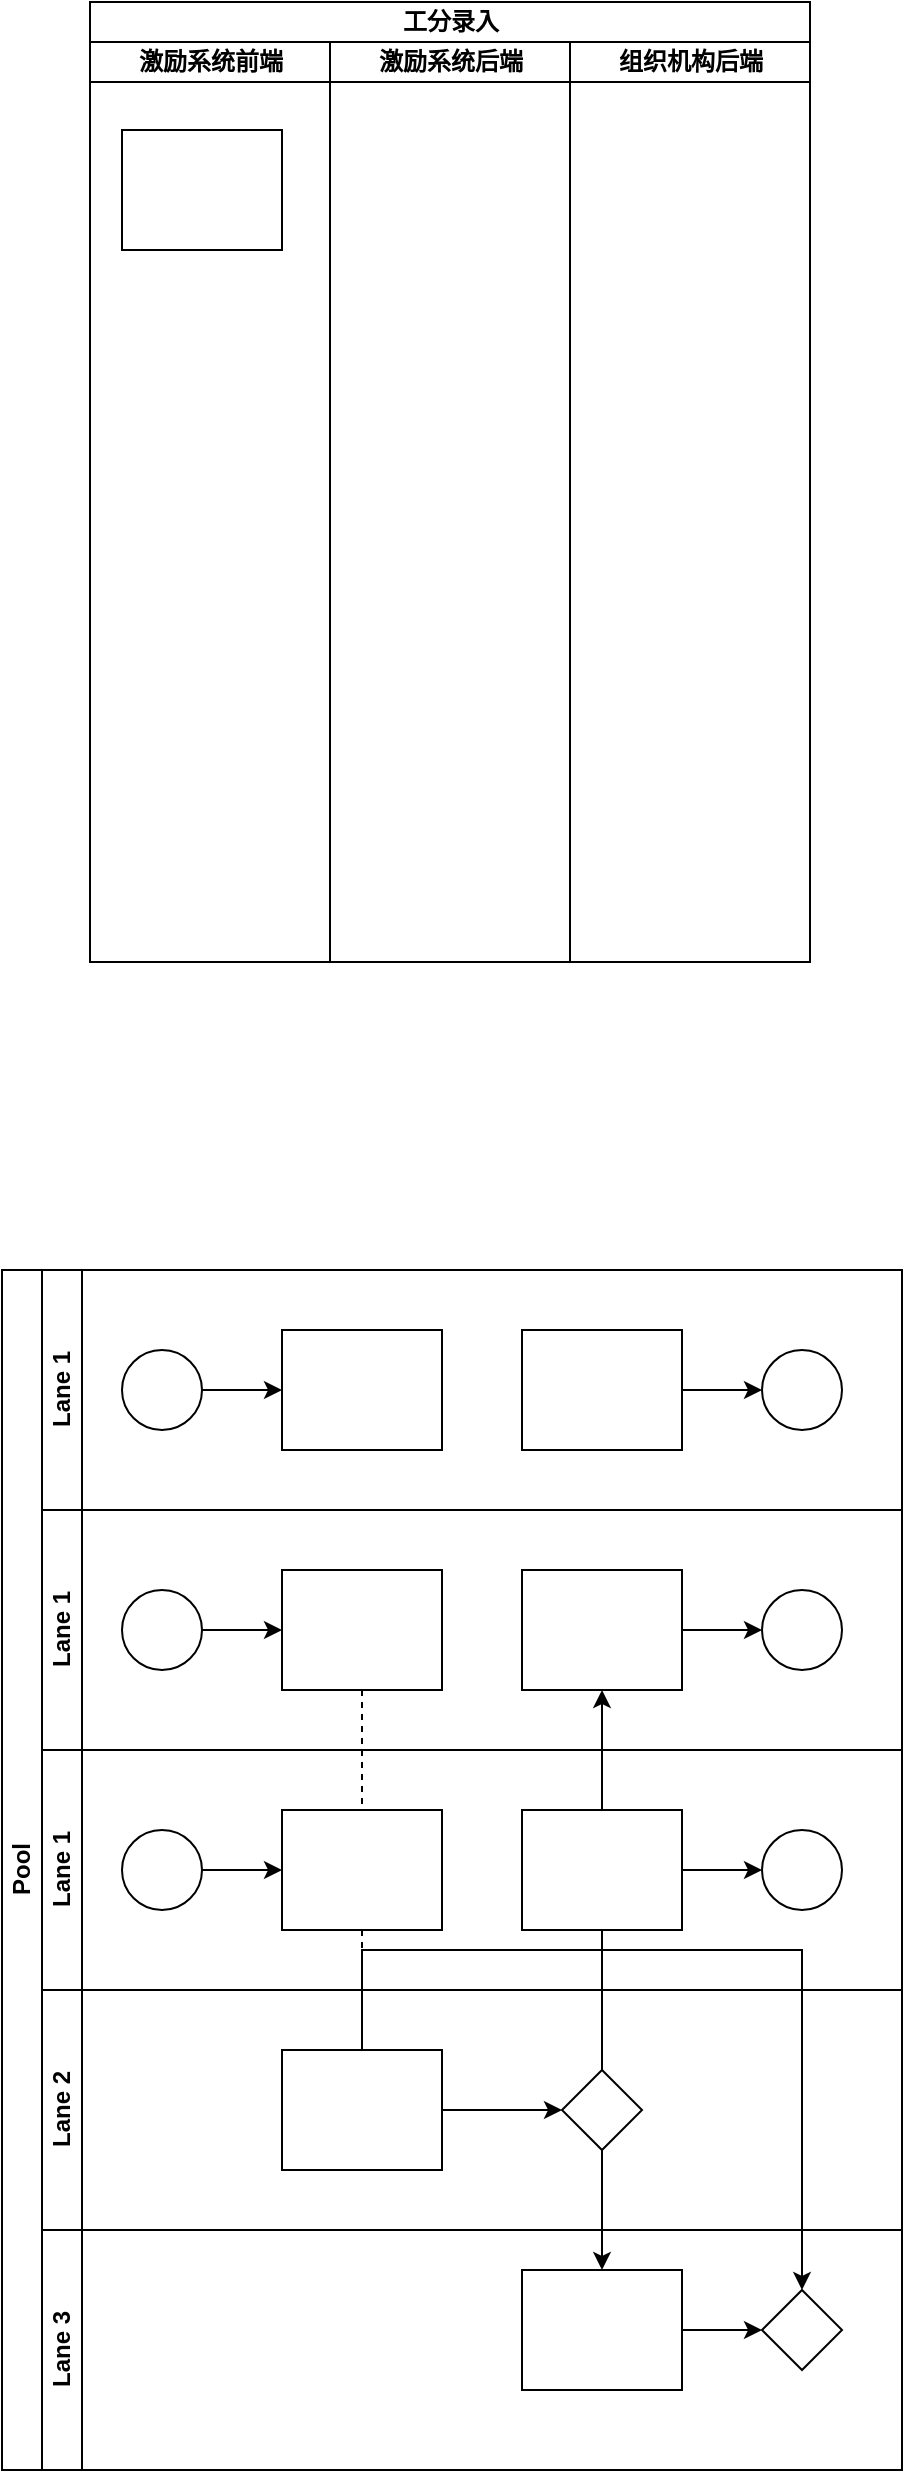 <mxfile version="14.4.2" type="github">
  <diagram id="prtHgNgQTEPvFCAcTncT" name="Page-1">
    <mxGraphModel dx="1422" dy="1875" grid="1" gridSize="10" guides="1" tooltips="1" connect="1" arrows="1" fold="1" page="1" pageScale="1" pageWidth="827" pageHeight="1169" math="0" shadow="0">
      <root>
        <mxCell id="0" />
        <mxCell id="1" parent="0" />
        <mxCell id="dNxyNK7c78bLwvsdeMH5-19" value="Pool" style="swimlane;html=1;childLayout=stackLayout;resizeParent=1;resizeParentMax=0;horizontal=0;startSize=20;horizontalStack=0;direction=east;" parent="1" vertex="1">
          <mxGeometry x="190" y="50" width="450" height="600" as="geometry" />
        </mxCell>
        <mxCell id="dNxyNK7c78bLwvsdeMH5-27" value="" style="edgeStyle=orthogonalEdgeStyle;rounded=0;orthogonalLoop=1;jettySize=auto;html=1;dashed=1;endArrow=none;endFill=0;" parent="dNxyNK7c78bLwvsdeMH5-19" source="dNxyNK7c78bLwvsdeMH5-24" target="dNxyNK7c78bLwvsdeMH5-26" edge="1">
          <mxGeometry relative="1" as="geometry" />
        </mxCell>
        <mxCell id="dNxyNK7c78bLwvsdeMH5-31" style="edgeStyle=orthogonalEdgeStyle;rounded=0;orthogonalLoop=1;jettySize=auto;html=1;endArrow=classic;endFill=1;" parent="dNxyNK7c78bLwvsdeMH5-19" source="dNxyNK7c78bLwvsdeMH5-28" target="dNxyNK7c78bLwvsdeMH5-30" edge="1">
          <mxGeometry relative="1" as="geometry" />
        </mxCell>
        <mxCell id="dNxyNK7c78bLwvsdeMH5-35" style="edgeStyle=orthogonalEdgeStyle;rounded=0;orthogonalLoop=1;jettySize=auto;html=1;endArrow=classic;endFill=1;" parent="dNxyNK7c78bLwvsdeMH5-19" source="dNxyNK7c78bLwvsdeMH5-28" target="dNxyNK7c78bLwvsdeMH5-34" edge="1">
          <mxGeometry relative="1" as="geometry" />
        </mxCell>
        <mxCell id="dNxyNK7c78bLwvsdeMH5-38" style="edgeStyle=orthogonalEdgeStyle;rounded=0;orthogonalLoop=1;jettySize=auto;html=1;endArrow=classic;endFill=1;" parent="dNxyNK7c78bLwvsdeMH5-19" source="dNxyNK7c78bLwvsdeMH5-26" target="dNxyNK7c78bLwvsdeMH5-36" edge="1">
          <mxGeometry relative="1" as="geometry">
            <Array as="points">
              <mxPoint x="180" y="340" />
              <mxPoint x="400" y="340" />
            </Array>
          </mxGeometry>
        </mxCell>
        <mxCell id="nZk0RS3VTi37WjkvXvWl-8" value="Lane 1" style="swimlane;html=1;startSize=20;horizontal=0;" vertex="1" parent="dNxyNK7c78bLwvsdeMH5-19">
          <mxGeometry x="20" width="430" height="120" as="geometry" />
        </mxCell>
        <mxCell id="nZk0RS3VTi37WjkvXvWl-9" value="" style="edgeStyle=orthogonalEdgeStyle;rounded=0;orthogonalLoop=1;jettySize=auto;html=1;" edge="1" parent="nZk0RS3VTi37WjkvXvWl-8" source="nZk0RS3VTi37WjkvXvWl-10" target="nZk0RS3VTi37WjkvXvWl-11">
          <mxGeometry relative="1" as="geometry" />
        </mxCell>
        <mxCell id="nZk0RS3VTi37WjkvXvWl-10" value="" style="ellipse;whiteSpace=wrap;html=1;" vertex="1" parent="nZk0RS3VTi37WjkvXvWl-8">
          <mxGeometry x="40" y="40" width="40" height="40" as="geometry" />
        </mxCell>
        <mxCell id="nZk0RS3VTi37WjkvXvWl-11" value="" style="rounded=0;whiteSpace=wrap;html=1;fontFamily=Helvetica;fontSize=12;fontColor=#000000;align=center;" vertex="1" parent="nZk0RS3VTi37WjkvXvWl-8">
          <mxGeometry x="120" y="30" width="80" height="60" as="geometry" />
        </mxCell>
        <mxCell id="nZk0RS3VTi37WjkvXvWl-12" value="" style="edgeStyle=orthogonalEdgeStyle;rounded=0;orthogonalLoop=1;jettySize=auto;html=1;endArrow=classic;endFill=1;" edge="1" parent="nZk0RS3VTi37WjkvXvWl-8" source="nZk0RS3VTi37WjkvXvWl-13" target="nZk0RS3VTi37WjkvXvWl-14">
          <mxGeometry relative="1" as="geometry" />
        </mxCell>
        <mxCell id="nZk0RS3VTi37WjkvXvWl-13" value="" style="rounded=0;whiteSpace=wrap;html=1;fontFamily=Helvetica;fontSize=12;fontColor=#000000;align=center;" vertex="1" parent="nZk0RS3VTi37WjkvXvWl-8">
          <mxGeometry x="240" y="30" width="80" height="60" as="geometry" />
        </mxCell>
        <mxCell id="nZk0RS3VTi37WjkvXvWl-14" value="" style="ellipse;whiteSpace=wrap;html=1;" vertex="1" parent="nZk0RS3VTi37WjkvXvWl-8">
          <mxGeometry x="360" y="40" width="40" height="40" as="geometry" />
        </mxCell>
        <mxCell id="dNxyNK7c78bLwvsdeMH5-20" value="Lane 1" style="swimlane;html=1;startSize=20;horizontal=0;" parent="dNxyNK7c78bLwvsdeMH5-19" vertex="1">
          <mxGeometry x="20" y="120" width="430" height="120" as="geometry" />
        </mxCell>
        <mxCell id="dNxyNK7c78bLwvsdeMH5-25" value="" style="edgeStyle=orthogonalEdgeStyle;rounded=0;orthogonalLoop=1;jettySize=auto;html=1;" parent="dNxyNK7c78bLwvsdeMH5-20" source="dNxyNK7c78bLwvsdeMH5-23" target="dNxyNK7c78bLwvsdeMH5-24" edge="1">
          <mxGeometry relative="1" as="geometry" />
        </mxCell>
        <mxCell id="dNxyNK7c78bLwvsdeMH5-23" value="" style="ellipse;whiteSpace=wrap;html=1;" parent="dNxyNK7c78bLwvsdeMH5-20" vertex="1">
          <mxGeometry x="40" y="40" width="40" height="40" as="geometry" />
        </mxCell>
        <mxCell id="dNxyNK7c78bLwvsdeMH5-24" value="" style="rounded=0;whiteSpace=wrap;html=1;fontFamily=Helvetica;fontSize=12;fontColor=#000000;align=center;" parent="dNxyNK7c78bLwvsdeMH5-20" vertex="1">
          <mxGeometry x="120" y="30" width="80" height="60" as="geometry" />
        </mxCell>
        <mxCell id="dNxyNK7c78bLwvsdeMH5-33" value="" style="edgeStyle=orthogonalEdgeStyle;rounded=0;orthogonalLoop=1;jettySize=auto;html=1;endArrow=classic;endFill=1;" parent="dNxyNK7c78bLwvsdeMH5-20" source="dNxyNK7c78bLwvsdeMH5-30" target="dNxyNK7c78bLwvsdeMH5-32" edge="1">
          <mxGeometry relative="1" as="geometry" />
        </mxCell>
        <mxCell id="dNxyNK7c78bLwvsdeMH5-30" value="" style="rounded=0;whiteSpace=wrap;html=1;fontFamily=Helvetica;fontSize=12;fontColor=#000000;align=center;" parent="dNxyNK7c78bLwvsdeMH5-20" vertex="1">
          <mxGeometry x="240" y="30" width="80" height="60" as="geometry" />
        </mxCell>
        <mxCell id="dNxyNK7c78bLwvsdeMH5-32" value="" style="ellipse;whiteSpace=wrap;html=1;" parent="dNxyNK7c78bLwvsdeMH5-20" vertex="1">
          <mxGeometry x="360" y="40" width="40" height="40" as="geometry" />
        </mxCell>
        <mxCell id="nZk0RS3VTi37WjkvXvWl-1" value="Lane 1" style="swimlane;html=1;startSize=20;horizontal=0;" vertex="1" parent="dNxyNK7c78bLwvsdeMH5-19">
          <mxGeometry x="20" y="240" width="430" height="120" as="geometry" />
        </mxCell>
        <mxCell id="nZk0RS3VTi37WjkvXvWl-2" value="" style="edgeStyle=orthogonalEdgeStyle;rounded=0;orthogonalLoop=1;jettySize=auto;html=1;" edge="1" parent="nZk0RS3VTi37WjkvXvWl-1" source="nZk0RS3VTi37WjkvXvWl-3" target="nZk0RS3VTi37WjkvXvWl-4">
          <mxGeometry relative="1" as="geometry" />
        </mxCell>
        <mxCell id="nZk0RS3VTi37WjkvXvWl-3" value="" style="ellipse;whiteSpace=wrap;html=1;" vertex="1" parent="nZk0RS3VTi37WjkvXvWl-1">
          <mxGeometry x="40" y="40" width="40" height="40" as="geometry" />
        </mxCell>
        <mxCell id="nZk0RS3VTi37WjkvXvWl-4" value="" style="rounded=0;whiteSpace=wrap;html=1;fontFamily=Helvetica;fontSize=12;fontColor=#000000;align=center;" vertex="1" parent="nZk0RS3VTi37WjkvXvWl-1">
          <mxGeometry x="120" y="30" width="80" height="60" as="geometry" />
        </mxCell>
        <mxCell id="nZk0RS3VTi37WjkvXvWl-5" value="" style="edgeStyle=orthogonalEdgeStyle;rounded=0;orthogonalLoop=1;jettySize=auto;html=1;endArrow=classic;endFill=1;" edge="1" parent="nZk0RS3VTi37WjkvXvWl-1" source="nZk0RS3VTi37WjkvXvWl-6" target="nZk0RS3VTi37WjkvXvWl-7">
          <mxGeometry relative="1" as="geometry" />
        </mxCell>
        <mxCell id="nZk0RS3VTi37WjkvXvWl-6" value="" style="rounded=0;whiteSpace=wrap;html=1;fontFamily=Helvetica;fontSize=12;fontColor=#000000;align=center;" vertex="1" parent="nZk0RS3VTi37WjkvXvWl-1">
          <mxGeometry x="240" y="30" width="80" height="60" as="geometry" />
        </mxCell>
        <mxCell id="nZk0RS3VTi37WjkvXvWl-7" value="" style="ellipse;whiteSpace=wrap;html=1;" vertex="1" parent="nZk0RS3VTi37WjkvXvWl-1">
          <mxGeometry x="360" y="40" width="40" height="40" as="geometry" />
        </mxCell>
        <mxCell id="dNxyNK7c78bLwvsdeMH5-21" value="Lane 2" style="swimlane;html=1;startSize=20;horizontal=0;" parent="dNxyNK7c78bLwvsdeMH5-19" vertex="1">
          <mxGeometry x="20" y="360" width="430" height="120" as="geometry" />
        </mxCell>
        <mxCell id="dNxyNK7c78bLwvsdeMH5-29" value="" style="edgeStyle=orthogonalEdgeStyle;rounded=0;orthogonalLoop=1;jettySize=auto;html=1;endArrow=classic;endFill=1;" parent="dNxyNK7c78bLwvsdeMH5-21" source="dNxyNK7c78bLwvsdeMH5-26" target="dNxyNK7c78bLwvsdeMH5-28" edge="1">
          <mxGeometry relative="1" as="geometry" />
        </mxCell>
        <mxCell id="dNxyNK7c78bLwvsdeMH5-26" value="" style="rounded=0;whiteSpace=wrap;html=1;fontFamily=Helvetica;fontSize=12;fontColor=#000000;align=center;" parent="dNxyNK7c78bLwvsdeMH5-21" vertex="1">
          <mxGeometry x="120" y="30" width="80" height="60" as="geometry" />
        </mxCell>
        <mxCell id="dNxyNK7c78bLwvsdeMH5-28" value="" style="rhombus;whiteSpace=wrap;html=1;fontFamily=Helvetica;fontSize=12;fontColor=#000000;align=center;" parent="dNxyNK7c78bLwvsdeMH5-21" vertex="1">
          <mxGeometry x="260" y="40" width="40" height="40" as="geometry" />
        </mxCell>
        <mxCell id="dNxyNK7c78bLwvsdeMH5-22" value="Lane 3" style="swimlane;html=1;startSize=20;horizontal=0;" parent="dNxyNK7c78bLwvsdeMH5-19" vertex="1">
          <mxGeometry x="20" y="480" width="430" height="120" as="geometry" />
        </mxCell>
        <mxCell id="dNxyNK7c78bLwvsdeMH5-37" value="" style="edgeStyle=orthogonalEdgeStyle;rounded=0;orthogonalLoop=1;jettySize=auto;html=1;endArrow=classic;endFill=1;" parent="dNxyNK7c78bLwvsdeMH5-22" source="dNxyNK7c78bLwvsdeMH5-34" target="dNxyNK7c78bLwvsdeMH5-36" edge="1">
          <mxGeometry relative="1" as="geometry" />
        </mxCell>
        <mxCell id="dNxyNK7c78bLwvsdeMH5-34" value="" style="rounded=0;whiteSpace=wrap;html=1;fontFamily=Helvetica;fontSize=12;fontColor=#000000;align=center;" parent="dNxyNK7c78bLwvsdeMH5-22" vertex="1">
          <mxGeometry x="240" y="20" width="80" height="60" as="geometry" />
        </mxCell>
        <mxCell id="dNxyNK7c78bLwvsdeMH5-36" value="" style="rhombus;whiteSpace=wrap;html=1;fontFamily=Helvetica;fontSize=12;fontColor=#000000;align=center;" parent="dNxyNK7c78bLwvsdeMH5-22" vertex="1">
          <mxGeometry x="360" y="30" width="40" height="40" as="geometry" />
        </mxCell>
        <mxCell id="nZk0RS3VTi37WjkvXvWl-15" value="工分录入" style="swimlane;html=1;childLayout=stackLayout;resizeParent=1;resizeParentMax=0;startSize=20;" vertex="1" parent="1">
          <mxGeometry x="234" y="-584" width="360" height="480" as="geometry" />
        </mxCell>
        <mxCell id="nZk0RS3VTi37WjkvXvWl-16" value="激励系统前端" style="swimlane;html=1;startSize=20;" vertex="1" parent="nZk0RS3VTi37WjkvXvWl-15">
          <mxGeometry y="20" width="120" height="460" as="geometry" />
        </mxCell>
        <mxCell id="nZk0RS3VTi37WjkvXvWl-20" value="" style="rounded=0;whiteSpace=wrap;html=1;fontFamily=Helvetica;fontSize=12;fontColor=#000000;align=center;" vertex="1" parent="nZk0RS3VTi37WjkvXvWl-16">
          <mxGeometry x="16" y="44" width="80" height="60" as="geometry" />
        </mxCell>
        <mxCell id="nZk0RS3VTi37WjkvXvWl-17" value="激励系统后端" style="swimlane;html=1;startSize=20;" vertex="1" parent="nZk0RS3VTi37WjkvXvWl-15">
          <mxGeometry x="120" y="20" width="120" height="460" as="geometry" />
        </mxCell>
        <mxCell id="nZk0RS3VTi37WjkvXvWl-18" value="组织机构后端" style="swimlane;html=1;startSize=20;" vertex="1" parent="nZk0RS3VTi37WjkvXvWl-15">
          <mxGeometry x="240" y="20" width="120" height="460" as="geometry" />
        </mxCell>
      </root>
    </mxGraphModel>
  </diagram>
</mxfile>
